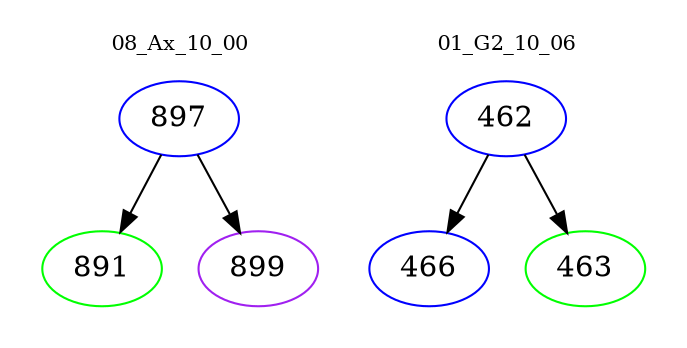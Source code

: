 digraph{
subgraph cluster_0 {
color = white
label = "08_Ax_10_00";
fontsize=10;
T0_897 [label="897", color="blue"]
T0_897 -> T0_891 [color="black"]
T0_891 [label="891", color="green"]
T0_897 -> T0_899 [color="black"]
T0_899 [label="899", color="purple"]
}
subgraph cluster_1 {
color = white
label = "01_G2_10_06";
fontsize=10;
T1_462 [label="462", color="blue"]
T1_462 -> T1_466 [color="black"]
T1_466 [label="466", color="blue"]
T1_462 -> T1_463 [color="black"]
T1_463 [label="463", color="green"]
}
}
